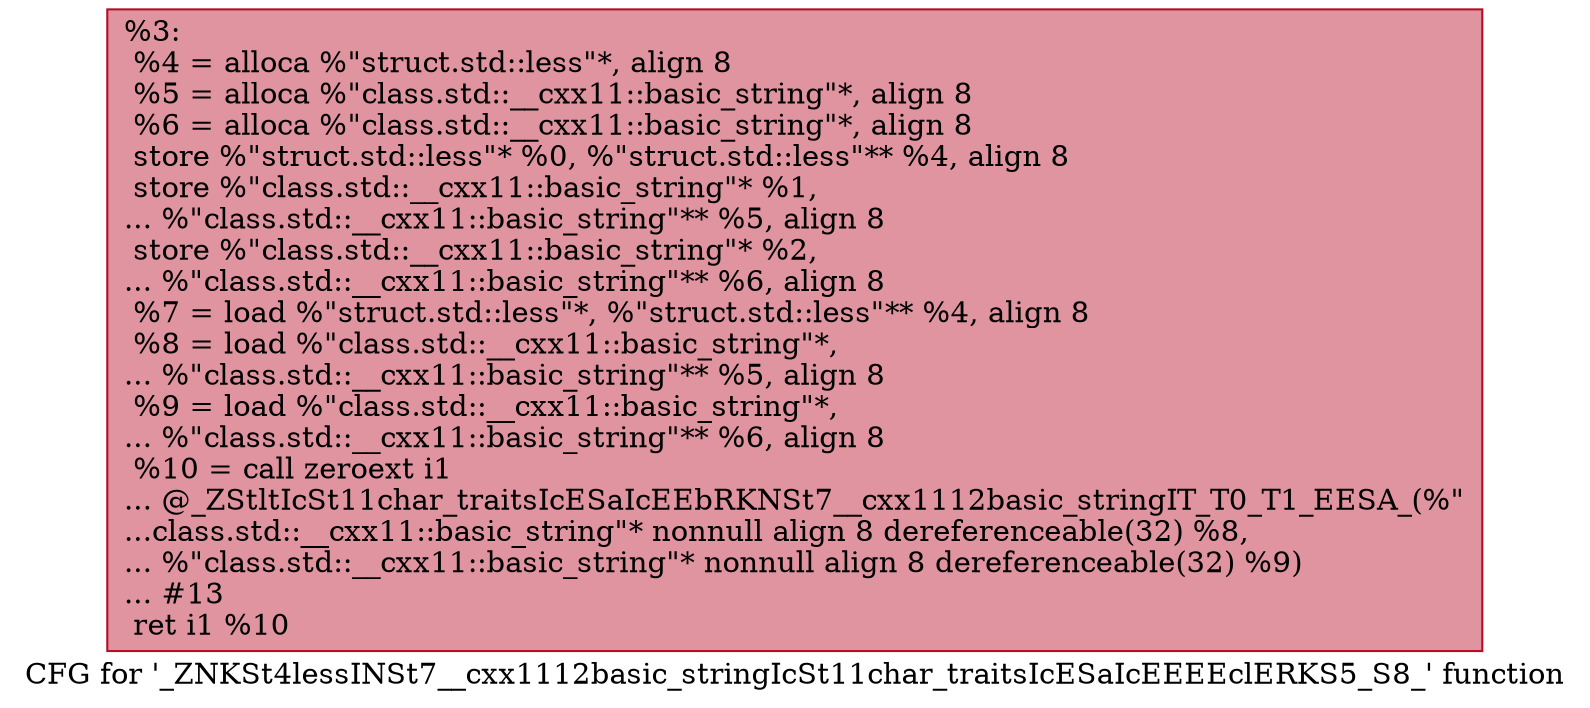 digraph "CFG for '_ZNKSt4lessINSt7__cxx1112basic_stringIcSt11char_traitsIcESaIcEEEEclERKS5_S8_' function" {
	label="CFG for '_ZNKSt4lessINSt7__cxx1112basic_stringIcSt11char_traitsIcESaIcEEEEclERKS5_S8_' function";

	Node0x55a8467fb630 [shape=record,color="#b70d28ff", style=filled, fillcolor="#b70d2870",label="{%3:\l  %4 = alloca %\"struct.std::less\"*, align 8\l  %5 = alloca %\"class.std::__cxx11::basic_string\"*, align 8\l  %6 = alloca %\"class.std::__cxx11::basic_string\"*, align 8\l  store %\"struct.std::less\"* %0, %\"struct.std::less\"** %4, align 8\l  store %\"class.std::__cxx11::basic_string\"* %1,\l... %\"class.std::__cxx11::basic_string\"** %5, align 8\l  store %\"class.std::__cxx11::basic_string\"* %2,\l... %\"class.std::__cxx11::basic_string\"** %6, align 8\l  %7 = load %\"struct.std::less\"*, %\"struct.std::less\"** %4, align 8\l  %8 = load %\"class.std::__cxx11::basic_string\"*,\l... %\"class.std::__cxx11::basic_string\"** %5, align 8\l  %9 = load %\"class.std::__cxx11::basic_string\"*,\l... %\"class.std::__cxx11::basic_string\"** %6, align 8\l  %10 = call zeroext i1\l... @_ZStltIcSt11char_traitsIcESaIcEEbRKNSt7__cxx1112basic_stringIT_T0_T1_EESA_(%\"\l...class.std::__cxx11::basic_string\"* nonnull align 8 dereferenceable(32) %8,\l... %\"class.std::__cxx11::basic_string\"* nonnull align 8 dereferenceable(32) %9)\l... #13\l  ret i1 %10\l}"];
}
